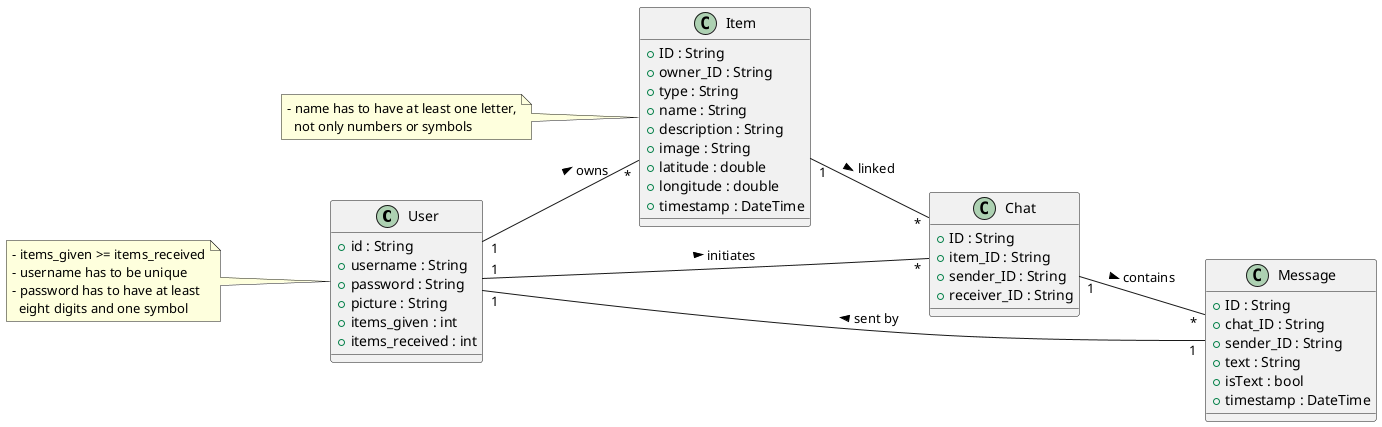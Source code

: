 @startuml

left to right direction

class User {
  +id : String
  +username : String
  +password : String
  +picture : String
  +items_given : int
  +items_received : int
}

note left of User
  - items_given >= items_received
  - username has to be unique
  - password has to have at least
    eight digits and one symbol
end note

class Item {
  +ID : String
  +owner_ID : String
  +type : String
  +name : String
  +description : String
  +image : String
  +latitude : double
  +longitude : double
  +timestamp : DateTime
}

note left of Item
  - name has to have at least one letter,
    not only numbers or symbols
end note

class Chat {
  +ID : String
  +item_ID : String
  +sender_ID : String
  +receiver_ID : String
}

class Message {
  +ID : String
  +chat_ID : String
  +sender_ID : String
  +text : String
  +isText : bool
  +timestamp : DateTime
}

User "1" -- "*" Item : owns >
User "1" -- "*" Chat : initiates >
Item "1" -- "*" Chat : linked >
Chat "1" -- "*" Message : contains >
Message "1" -- "1" User : sent by >

@enduml
